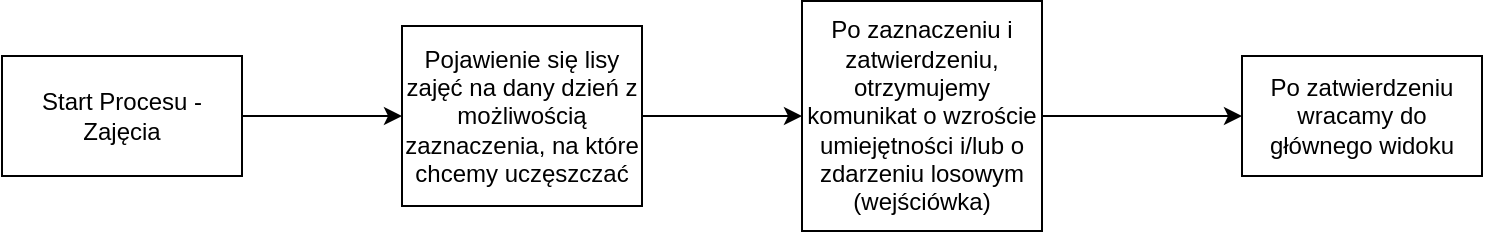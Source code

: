 <mxfile version="14.6.11" type="device" pages="4"><diagram id="ihr6NduSfolJ9yQzgX5O" name="Zajęcia"><mxGraphModel dx="1182" dy="761" grid="1" gridSize="10" guides="1" tooltips="1" connect="1" arrows="1" fold="1" page="1" pageScale="1" pageWidth="827" pageHeight="1169" math="0" shadow="0"><root><mxCell id="0"/><mxCell id="1" parent="0"/><mxCell id="eOQOOpFmaShprkNoOLwl-3" style="edgeStyle=orthogonalEdgeStyle;rounded=0;orthogonalLoop=1;jettySize=auto;html=1;" edge="1" parent="1" source="eOQOOpFmaShprkNoOLwl-1" target="eOQOOpFmaShprkNoOLwl-2"><mxGeometry relative="1" as="geometry"/></mxCell><mxCell id="eOQOOpFmaShprkNoOLwl-1" value="Start Procesu - Zajęcia" style="rounded=0;whiteSpace=wrap;html=1;" vertex="1" parent="1"><mxGeometry x="40" y="80" width="120" height="60" as="geometry"/></mxCell><mxCell id="eOQOOpFmaShprkNoOLwl-5" style="edgeStyle=orthogonalEdgeStyle;rounded=0;orthogonalLoop=1;jettySize=auto;html=1;" edge="1" parent="1" source="eOQOOpFmaShprkNoOLwl-2" target="eOQOOpFmaShprkNoOLwl-4"><mxGeometry relative="1" as="geometry"/></mxCell><mxCell id="eOQOOpFmaShprkNoOLwl-2" value="Pojawienie się lisy zajęć na dany dzień z możliwością zaznaczenia, na które chcemy uczęszczać" style="rounded=0;whiteSpace=wrap;html=1;" vertex="1" parent="1"><mxGeometry x="240" y="65" width="120" height="90" as="geometry"/></mxCell><mxCell id="eOQOOpFmaShprkNoOLwl-7" style="edgeStyle=orthogonalEdgeStyle;rounded=0;orthogonalLoop=1;jettySize=auto;html=1;entryX=0;entryY=0.5;entryDx=0;entryDy=0;" edge="1" parent="1" source="eOQOOpFmaShprkNoOLwl-4" target="eOQOOpFmaShprkNoOLwl-6"><mxGeometry relative="1" as="geometry"/></mxCell><mxCell id="eOQOOpFmaShprkNoOLwl-4" value="&lt;div&gt;Po zaznaczeniu i zatwierdzeniu, otrzymujemy komunikat o wzroście umiejętności i/lub o zdarzeniu losowym (wejściówka)&lt;/div&gt;" style="rounded=0;whiteSpace=wrap;html=1;" vertex="1" parent="1"><mxGeometry x="440" y="52.5" width="120" height="115" as="geometry"/></mxCell><mxCell id="eOQOOpFmaShprkNoOLwl-6" value="Po zatwierdzeniu wracamy do głównego widoku" style="rounded=0;whiteSpace=wrap;html=1;" vertex="1" parent="1"><mxGeometry x="660" y="80" width="120" height="60" as="geometry"/></mxCell></root></mxGraphModel></diagram><diagram id="gOE2LFBNW7kcByNwabNM" name="Nauka_Samodzielna"><mxGraphModel dx="1182" dy="761" grid="1" gridSize="10" guides="1" tooltips="1" connect="1" arrows="1" fold="1" page="1" pageScale="1" pageWidth="827" pageHeight="1169" math="0" shadow="0"><root><mxCell id="09un-bdabXo81mtfXTcR-0"/><mxCell id="09un-bdabXo81mtfXTcR-1" parent="09un-bdabXo81mtfXTcR-0"/><mxCell id="JYUMZuWqAbxbjfWCeyem-0" style="edgeStyle=orthogonalEdgeStyle;rounded=0;orthogonalLoop=1;jettySize=auto;html=1;" edge="1" parent="09un-bdabXo81mtfXTcR-1" source="JYUMZuWqAbxbjfWCeyem-1" target="JYUMZuWqAbxbjfWCeyem-3"><mxGeometry relative="1" as="geometry"/></mxCell><mxCell id="JYUMZuWqAbxbjfWCeyem-1" value="Start Procesu -Nauka Samodzielna" style="rounded=0;whiteSpace=wrap;html=1;" vertex="1" parent="09un-bdabXo81mtfXTcR-1"><mxGeometry x="50" y="80" width="120" height="60" as="geometry"/></mxCell><mxCell id="JYUMZuWqAbxbjfWCeyem-2" style="edgeStyle=orthogonalEdgeStyle;rounded=0;orthogonalLoop=1;jettySize=auto;html=1;" edge="1" parent="09un-bdabXo81mtfXTcR-1" source="JYUMZuWqAbxbjfWCeyem-3" target="JYUMZuWqAbxbjfWCeyem-5"><mxGeometry relative="1" as="geometry"/></mxCell><mxCell id="JYUMZuWqAbxbjfWCeyem-3" value="Pojawienie się listy przedmiotów, z których możemy się uczyć (wraz z kosztem godzinowym)" style="rounded=0;whiteSpace=wrap;html=1;" vertex="1" parent="09un-bdabXo81mtfXTcR-1"><mxGeometry x="240" y="65" width="130" height="90" as="geometry"/></mxCell><mxCell id="JYUMZuWqAbxbjfWCeyem-4" style="edgeStyle=orthogonalEdgeStyle;rounded=0;orthogonalLoop=1;jettySize=auto;html=1;entryX=0;entryY=0.5;entryDx=0;entryDy=0;" edge="1" parent="09un-bdabXo81mtfXTcR-1" source="JYUMZuWqAbxbjfWCeyem-5" target="JYUMZuWqAbxbjfWCeyem-6"><mxGeometry relative="1" as="geometry"/></mxCell><mxCell id="JYUMZuWqAbxbjfWCeyem-5" value="&lt;div&gt;Po zaznaczeniu i zatwierdzeniu, otrzymujemy komunikat o wzroście umiejętności i/lub o zdarzeniu losowym (nieudana nauka)&lt;/div&gt;" style="rounded=0;whiteSpace=wrap;html=1;" vertex="1" parent="09un-bdabXo81mtfXTcR-1"><mxGeometry x="440" y="52.5" width="120" height="115" as="geometry"/></mxCell><mxCell id="JYUMZuWqAbxbjfWCeyem-6" value="Po zatwierdzeniu wracamy do głównego widoku" style="rounded=0;whiteSpace=wrap;html=1;" vertex="1" parent="09un-bdabXo81mtfXTcR-1"><mxGeometry x="630" y="80" width="120" height="60" as="geometry"/></mxCell></root></mxGraphModel></diagram><diagram id="N3h07L3B7z8hQUUgVXXM" name="Sen"><mxGraphModel dx="1182" dy="761" grid="1" gridSize="10" guides="1" tooltips="1" connect="1" arrows="1" fold="1" page="1" pageScale="1" pageWidth="827" pageHeight="1169" math="0" shadow="0"><root><mxCell id="z_SK0yz5r92TBLM5Dzon-0"/><mxCell id="z_SK0yz5r92TBLM5Dzon-1" parent="z_SK0yz5r92TBLM5Dzon-0"/><mxCell id="z_SK0yz5r92TBLM5Dzon-2" style="edgeStyle=orthogonalEdgeStyle;rounded=0;orthogonalLoop=1;jettySize=auto;html=1;" edge="1" parent="z_SK0yz5r92TBLM5Dzon-1" source="z_SK0yz5r92TBLM5Dzon-3" target="z_SK0yz5r92TBLM5Dzon-5"><mxGeometry relative="1" as="geometry"/></mxCell><mxCell id="z_SK0yz5r92TBLM5Dzon-3" value="&lt;div&gt;Start Procesu -Sen&lt;/div&gt;" style="rounded=0;whiteSpace=wrap;html=1;" vertex="1" parent="z_SK0yz5r92TBLM5Dzon-1"><mxGeometry x="40" y="80" width="120" height="60" as="geometry"/></mxCell><mxCell id="z_SK0yz5r92TBLM5Dzon-4" style="edgeStyle=orthogonalEdgeStyle;rounded=0;orthogonalLoop=1;jettySize=auto;html=1;" edge="1" parent="z_SK0yz5r92TBLM5Dzon-1" source="z_SK0yz5r92TBLM5Dzon-5" target="z_SK0yz5r92TBLM5Dzon-7"><mxGeometry relative="1" as="geometry"/></mxCell><mxCell id="z_SK0yz5r92TBLM5Dzon-5" value="Ustalamy ile czasu przeznaczamy na sen" style="rounded=0;whiteSpace=wrap;html=1;" vertex="1" parent="z_SK0yz5r92TBLM5Dzon-1"><mxGeometry x="240" y="65" width="120" height="90" as="geometry"/></mxCell><mxCell id="z_SK0yz5r92TBLM5Dzon-6" style="edgeStyle=orthogonalEdgeStyle;rounded=0;orthogonalLoop=1;jettySize=auto;html=1;entryX=0;entryY=0.5;entryDx=0;entryDy=0;" edge="1" parent="z_SK0yz5r92TBLM5Dzon-1" source="z_SK0yz5r92TBLM5Dzon-7" target="z_SK0yz5r92TBLM5Dzon-8"><mxGeometry relative="1" as="geometry"/></mxCell><mxCell id="z_SK0yz5r92TBLM5Dzon-7" value="&lt;div&gt;Po zaznaczeniu i zatwierdzeniu, otrzymujemy komunikat o udanym odpoczynku lub zdarzeniu losowym (bezsenność, hałaśliwy sąsiad)&lt;/div&gt;" style="rounded=0;whiteSpace=wrap;html=1;" vertex="1" parent="z_SK0yz5r92TBLM5Dzon-1"><mxGeometry x="440" y="52.5" width="120" height="115" as="geometry"/></mxCell><mxCell id="z_SK0yz5r92TBLM5Dzon-8" value="Po zatwierdzeniu wracamy do głównego widoku" style="rounded=0;whiteSpace=wrap;html=1;" vertex="1" parent="z_SK0yz5r92TBLM5Dzon-1"><mxGeometry x="660" y="80" width="120" height="60" as="geometry"/></mxCell></root></mxGraphModel></diagram><diagram id="CLFVVcjx-2Ozu85ovVWh" name="Page-4"><mxGraphModel dx="1182" dy="761" grid="1" gridSize="10" guides="1" tooltips="1" connect="1" arrows="1" fold="1" page="1" pageScale="1" pageWidth="827" pageHeight="1169" math="0" shadow="0"><root><mxCell id="HJlukhdM2tkC5LTtCNMS-0"/><mxCell id="HJlukhdM2tkC5LTtCNMS-1" parent="HJlukhdM2tkC5LTtCNMS-0"/><mxCell id="HJlukhdM2tkC5LTtCNMS-2" style="edgeStyle=orthogonalEdgeStyle;rounded=0;orthogonalLoop=1;jettySize=auto;html=1;" edge="1" parent="HJlukhdM2tkC5LTtCNMS-1" source="HJlukhdM2tkC5LTtCNMS-3" target="HJlukhdM2tkC5LTtCNMS-5"><mxGeometry relative="1" as="geometry"/></mxCell><mxCell id="HJlukhdM2tkC5LTtCNMS-3" value="Start Procesu - Rozrywka" style="rounded=0;whiteSpace=wrap;html=1;" vertex="1" parent="HJlukhdM2tkC5LTtCNMS-1"><mxGeometry x="40" y="80" width="120" height="60" as="geometry"/></mxCell><mxCell id="HJlukhdM2tkC5LTtCNMS-4" style="edgeStyle=orthogonalEdgeStyle;rounded=0;orthogonalLoop=1;jettySize=auto;html=1;" edge="1" parent="HJlukhdM2tkC5LTtCNMS-1" source="HJlukhdM2tkC5LTtCNMS-5" target="HJlukhdM2tkC5LTtCNMS-7"><mxGeometry relative="1" as="geometry"/></mxCell><mxCell id="HJlukhdM2tkC5LTtCNMS-5" value="Wyznaczamy czas, jaki przeznaczymy na rozrywkę" style="rounded=0;whiteSpace=wrap;html=1;" vertex="1" parent="HJlukhdM2tkC5LTtCNMS-1"><mxGeometry x="240" y="65" width="120" height="90" as="geometry"/></mxCell><mxCell id="HJlukhdM2tkC5LTtCNMS-6" style="edgeStyle=orthogonalEdgeStyle;rounded=0;orthogonalLoop=1;jettySize=auto;html=1;entryX=0;entryY=0.5;entryDx=0;entryDy=0;" edge="1" parent="HJlukhdM2tkC5LTtCNMS-1" source="HJlukhdM2tkC5LTtCNMS-7" target="HJlukhdM2tkC5LTtCNMS-8"><mxGeometry relative="1" as="geometry"/></mxCell><mxCell id="HJlukhdM2tkC5LTtCNMS-7" value="&lt;div&gt;Po zaznaczeniu i zatwierdzeniu, otrzymujemy komunikat o pomyślnym uskutecznieniu czynności&lt;/div&gt;" style="rounded=0;whiteSpace=wrap;html=1;" vertex="1" parent="HJlukhdM2tkC5LTtCNMS-1"><mxGeometry x="440" y="52.5" width="120" height="115" as="geometry"/></mxCell><mxCell id="HJlukhdM2tkC5LTtCNMS-8" value="Po zatwierdzeniu wracamy do głównego widoku" style="rounded=0;whiteSpace=wrap;html=1;" vertex="1" parent="HJlukhdM2tkC5LTtCNMS-1"><mxGeometry x="660" y="80" width="120" height="60" as="geometry"/></mxCell></root></mxGraphModel></diagram></mxfile>